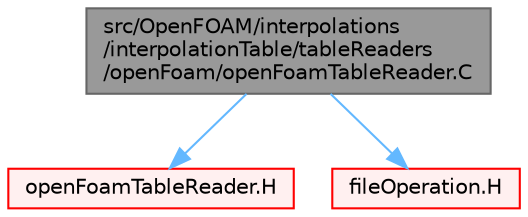 digraph "src/OpenFOAM/interpolations/interpolationTable/tableReaders/openFoam/openFoamTableReader.C"
{
 // LATEX_PDF_SIZE
  bgcolor="transparent";
  edge [fontname=Helvetica,fontsize=10,labelfontname=Helvetica,labelfontsize=10];
  node [fontname=Helvetica,fontsize=10,shape=box,height=0.2,width=0.4];
  Node1 [id="Node000001",label="src/OpenFOAM/interpolations\l/interpolationTable/tableReaders\l/openFoam/openFoamTableReader.C",height=0.2,width=0.4,color="gray40", fillcolor="grey60", style="filled", fontcolor="black",tooltip=" "];
  Node1 -> Node2 [id="edge1_Node000001_Node000002",color="steelblue1",style="solid",tooltip=" "];
  Node2 [id="Node000002",label="openFoamTableReader.H",height=0.2,width=0.4,color="red", fillcolor="#FFF0F0", style="filled",URL="$openFoamTableReader_8H.html",tooltip=" "];
  Node1 -> Node160 [id="edge2_Node000001_Node000160",color="steelblue1",style="solid",tooltip=" "];
  Node160 [id="Node000160",label="fileOperation.H",height=0.2,width=0.4,color="red", fillcolor="#FFF0F0", style="filled",URL="$fileOperation_8H.html",tooltip=" "];
}
